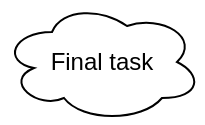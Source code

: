 <mxfile version="20.8.21" type="github">
  <diagram name="Pagina-1" id="Je9lAfgnGfITknueszYc">
    <mxGraphModel dx="1221" dy="686" grid="1" gridSize="10" guides="1" tooltips="1" connect="1" arrows="1" fold="1" page="1" pageScale="1" pageWidth="827" pageHeight="1169" math="0" shadow="0">
      <root>
        <mxCell id="0" />
        <mxCell id="1" parent="0" />
        <mxCell id="_5GMMQMdEclHFKQz0Kj3-2" value="Final task" style="ellipse;shape=cloud;whiteSpace=wrap;html=1;align=center;" vertex="1" parent="1">
          <mxGeometry x="350" y="140" width="100" height="60" as="geometry" />
        </mxCell>
      </root>
    </mxGraphModel>
  </diagram>
</mxfile>
